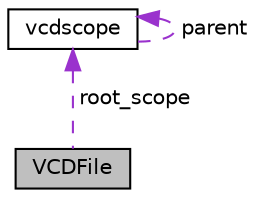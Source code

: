digraph "VCDFile"
{
 // INTERACTIVE_SVG=YES
 // LATEX_PDF_SIZE
  edge [fontname="Helvetica",fontsize="10",labelfontname="Helvetica",labelfontsize="10"];
  node [fontname="Helvetica",fontsize="10",shape=record];
  Node1 [label="VCDFile",height=0.2,width=0.4,color="black", fillcolor="grey75", style="filled", fontcolor="black",tooltip="Top level object to represent a single VCD file."];
  Node2 -> Node1 [dir="back",color="darkorchid3",fontsize="10",style="dashed",label=" root_scope" ,fontname="Helvetica"];
  Node2 [label="vcdscope",height=0.2,width=0.4,color="black", fillcolor="white", style="filled",URL="$structvcdscope.html",tooltip="Represents a scope type, scope name pair and all of it's child signals."];
  Node2 -> Node2 [dir="back",color="darkorchid3",fontsize="10",style="dashed",label=" parent" ,fontname="Helvetica"];
}
